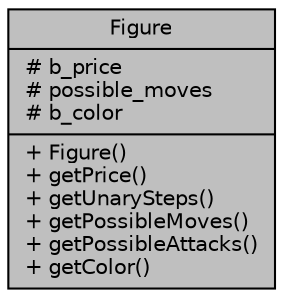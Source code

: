 digraph "Figure"
{
 // INTERACTIVE_SVG=YES
 // LATEX_PDF_SIZE
  bgcolor="transparent";
  edge [fontname="Helvetica",fontsize="10",labelfontname="Helvetica",labelfontsize="10"];
  node [fontname="Helvetica",fontsize="10",shape=record];
  Node1 [label="{Figure\n|# b_price\l# possible_moves\l# b_color\l|+ Figure()\l+ getPrice()\l+ getUnarySteps()\l+ getPossibleMoves()\l+ getPossibleAttacks()\l+ getColor()\l}",height=0.2,width=0.4,color="black", fillcolor="grey75", style="filled", fontcolor="black",tooltip="Абстрактный класс фигуры."];
}
